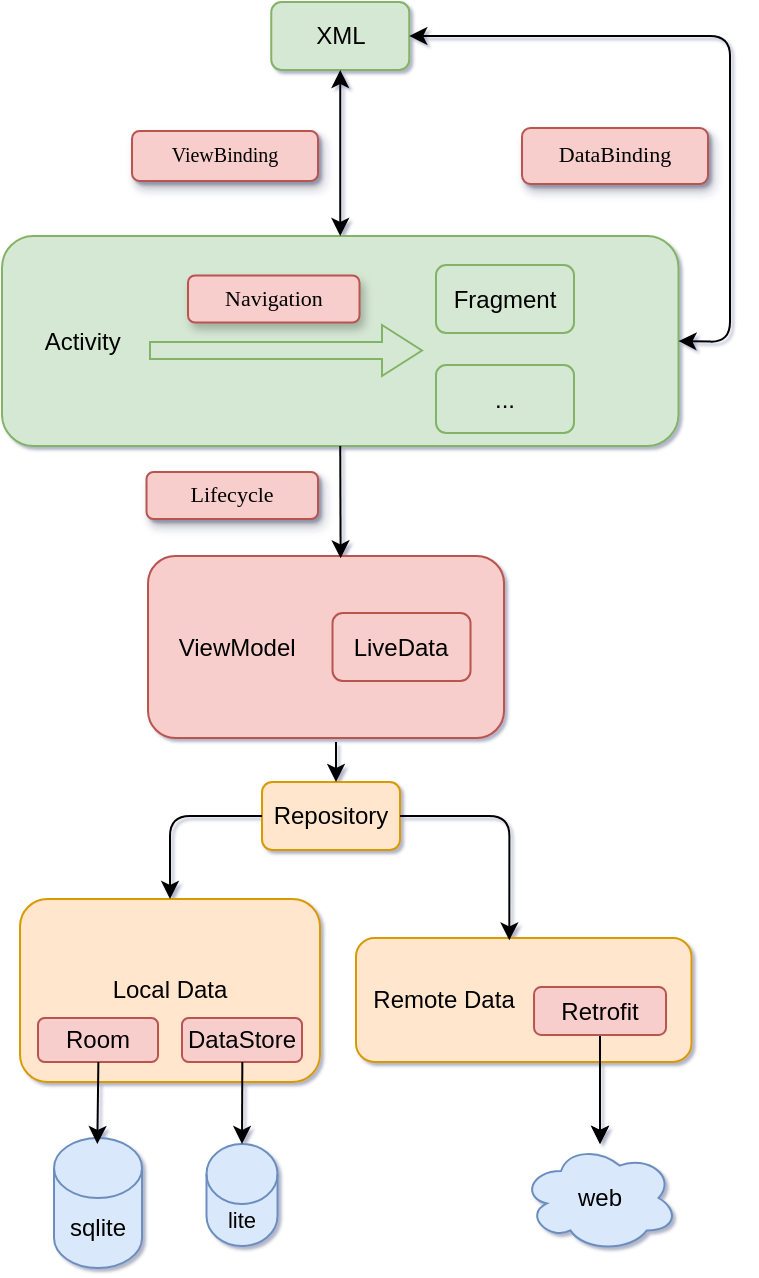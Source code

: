 <mxfile version="14.7.0" type="github"><diagram id="-6HwFWJXxT8rxsgsdroG" name="Page-1"><mxGraphModel dx="1360" dy="802" grid="0" gridSize="10" guides="1" tooltips="1" connect="1" arrows="1" fold="1" page="1" pageScale="1" pageWidth="827" pageHeight="1169" background="none" math="0" shadow="1"><root><mxCell id="0"/><mxCell id="1" parent="0"/><mxCell id="ARzr6RcY8fcKUjKjdXxR-44" value="&lt;div&gt;&lt;span&gt;&amp;nbsp; Remote Data&lt;/span&gt;&lt;/div&gt;" style="rounded=1;whiteSpace=wrap;html=1;align=left;strokeColor=#d79b00;fillColor=#ffe6cc;" parent="1" vertex="1"><mxGeometry x="383" y="657" width="167.75" height="62" as="geometry"/></mxCell><mxCell id="ARzr6RcY8fcKUjKjdXxR-23" value="&lt;div style=&quot;text-align: justify&quot;&gt;&lt;span&gt;Local Data&lt;/span&gt;&lt;/div&gt;" style="rounded=1;whiteSpace=wrap;html=1;align=center;strokeColor=#d79b00;fillColor=#ffe6cc;" parent="1" vertex="1"><mxGeometry x="215.01" y="637.5" width="149.99" height="91.5" as="geometry"/></mxCell><mxCell id="ARzr6RcY8fcKUjKjdXxR-1" value="&amp;nbsp; &amp;nbsp; &amp;nbsp; Activity" style="rounded=1;whiteSpace=wrap;html=1;align=left;strokeColor=#82b366;fillColor=#d5e8d4;" parent="1" vertex="1"><mxGeometry x="206" y="306" width="338.25" height="105" as="geometry"/></mxCell><mxCell id="ARzr6RcY8fcKUjKjdXxR-2" value="XML" style="rounded=1;whiteSpace=wrap;html=1;strokeColor=#82b366;fillColor=#d5e8d4;" parent="1" vertex="1"><mxGeometry x="340.63" y="189" width="69" height="34" as="geometry"/></mxCell><mxCell id="ARzr6RcY8fcKUjKjdXxR-3" value="..." style="rounded=1;whiteSpace=wrap;html=1;strokeColor=#82b366;fillColor=#d5e8d4;" parent="1" vertex="1"><mxGeometry x="423" y="370.5" width="69" height="34" as="geometry"/></mxCell><mxCell id="ARzr6RcY8fcKUjKjdXxR-4" value="Fragment" style="rounded=1;whiteSpace=wrap;html=1;strokeColor=#82b366;fillColor=#d5e8d4;" parent="1" vertex="1"><mxGeometry x="423" y="320.5" width="69" height="34" as="geometry"/></mxCell><mxCell id="ARzr6RcY8fcKUjKjdXxR-38" value="" style="edgeStyle=none;rounded=0;orthogonalLoop=1;jettySize=auto;html=1;" parent="1" source="ARzr6RcY8fcKUjKjdXxR-5" target="ARzr6RcY8fcKUjKjdXxR-12" edge="1"><mxGeometry relative="1" as="geometry"/></mxCell><mxCell id="ARzr6RcY8fcKUjKjdXxR-39" value="" style="edgeStyle=none;rounded=0;orthogonalLoop=1;jettySize=auto;html=1;" parent="1" source="ARzr6RcY8fcKUjKjdXxR-5" target="ARzr6RcY8fcKUjKjdXxR-12" edge="1"><mxGeometry relative="1" as="geometry"/></mxCell><mxCell id="ARzr6RcY8fcKUjKjdXxR-5" value="Retrofit" style="rounded=1;whiteSpace=wrap;html=1;fillColor=#f8cecc;strokeColor=#b85450;" parent="1" vertex="1"><mxGeometry x="472.02" y="681.5" width="65.99" height="24" as="geometry"/></mxCell><mxCell id="ARzr6RcY8fcKUjKjdXxR-6" value="Room" style="rounded=1;whiteSpace=wrap;html=1;fillColor=#f8cecc;strokeColor=#b85450;" parent="1" vertex="1"><mxGeometry x="224.01" y="697" width="60" height="22" as="geometry"/></mxCell><mxCell id="ARzr6RcY8fcKUjKjdXxR-7" value="Repository" style="rounded=1;whiteSpace=wrap;html=1;strokeColor=#d79b00;fillColor=#ffe6cc;" parent="1" vertex="1"><mxGeometry x="336.01" y="579" width="69" height="34" as="geometry"/></mxCell><mxCell id="ARzr6RcY8fcKUjKjdXxR-8" value="&amp;nbsp; &amp;nbsp; ViewModel" style="rounded=1;whiteSpace=wrap;html=1;align=left;fillColor=#f8cecc;strokeColor=#b85450;" parent="1" vertex="1"><mxGeometry x="279.01" y="466" width="178" height="91" as="geometry"/></mxCell><mxCell id="ARzr6RcY8fcKUjKjdXxR-9" value="LiveData" style="rounded=1;whiteSpace=wrap;html=1;fillColor=#f8cecc;strokeColor=#b85450;" parent="1" vertex="1"><mxGeometry x="371.26" y="494.5" width="69" height="34" as="geometry"/></mxCell><mxCell id="ARzr6RcY8fcKUjKjdXxR-10" value="sqlite" style="shape=cylinder3;whiteSpace=wrap;html=1;boundedLbl=1;backgroundOutline=1;size=15;strokeColor=#6c8ebf;fillColor=#dae8fc;" parent="1" vertex="1"><mxGeometry x="232.01" y="757" width="44" height="65" as="geometry"/></mxCell><mxCell id="ARzr6RcY8fcKUjKjdXxR-12" value="web" style="ellipse;shape=cloud;whiteSpace=wrap;html=1;strokeColor=#6c8ebf;fillColor=#dae8fc;" parent="1" vertex="1"><mxGeometry x="466.01" y="760" width="78" height="54" as="geometry"/></mxCell><mxCell id="ARzr6RcY8fcKUjKjdXxR-18" value="&lt;font style=&quot;line-height: 70% ; font-size: 10px&quot; face=&quot;Lucida Console&quot;&gt;ViewBinding&lt;/font&gt;" style="text;html=1;align=center;verticalAlign=middle;whiteSpace=wrap;rounded=1;fontSize=7;shadow=1;fillColor=#f8cecc;strokeColor=#b85450;" parent="1" vertex="1"><mxGeometry x="271.01" y="253.5" width="93" height="25" as="geometry"/></mxCell><mxCell id="ARzr6RcY8fcKUjKjdXxR-19" value="&lt;font style=&quot;font-size: 11px ; line-height: 70%&quot; face=&quot;Lucida Console&quot;&gt;DataBinding&lt;/font&gt;" style="text;html=1;align=center;verticalAlign=middle;whiteSpace=wrap;rounded=1;fontSize=7;shadow=1;fillColor=#f8cecc;strokeColor=#b85450;" parent="1" vertex="1"><mxGeometry x="466.01" y="252" width="93" height="28" as="geometry"/></mxCell><mxCell id="ARzr6RcY8fcKUjKjdXxR-21" value="&lt;font style=&quot;font-size: 11px&quot;&gt;lite&lt;/font&gt;" style="shape=cylinder3;whiteSpace=wrap;html=1;boundedLbl=1;backgroundOutline=1;size=15;strokeColor=#6c8ebf;fillColor=#dae8fc;" parent="1" vertex="1"><mxGeometry x="308.25" y="760" width="35.5" height="51" as="geometry"/></mxCell><mxCell id="ARzr6RcY8fcKUjKjdXxR-22" value="DataStore" style="rounded=1;whiteSpace=wrap;html=1;fillColor=#f8cecc;strokeColor=#b85450;" parent="1" vertex="1"><mxGeometry x="296" y="697" width="60" height="22" as="geometry"/></mxCell><mxCell id="ARzr6RcY8fcKUjKjdXxR-24" value="" style="html=1;shadow=0;dashed=0;align=center;verticalAlign=middle;shape=mxgraph.arrows2.arrow;dy=0.67;dx=20;notch=0;fillColor=#d5e8d4;strokeColor=#82b366;" parent="1" vertex="1"><mxGeometry x="280" y="350.5" width="136" height="25.5" as="geometry"/></mxCell><mxCell id="ARzr6RcY8fcKUjKjdXxR-26" value="&lt;font style=&quot;font-size: 11px ; line-height: 70%&quot; face=&quot;Lucida Console&quot;&gt;Navigation&lt;/font&gt;" style="text;html=1;align=center;verticalAlign=middle;whiteSpace=wrap;rounded=1;fontSize=7;shadow=1;fillColor=#f8cecc;strokeColor=#b85450;" parent="1" vertex="1"><mxGeometry x="299" y="325.75" width="85.75" height="23.5" as="geometry"/></mxCell><mxCell id="ARzr6RcY8fcKUjKjdXxR-27" value="" style="endArrow=classic;startArrow=classic;html=1;entryX=0.5;entryY=1;entryDx=0;entryDy=0;" parent="1" source="ARzr6RcY8fcKUjKjdXxR-1" target="ARzr6RcY8fcKUjKjdXxR-2" edge="1"><mxGeometry width="50" height="50" relative="1" as="geometry"><mxPoint x="379.26" y="264" as="sourcePoint"/><mxPoint x="429.26" y="214" as="targetPoint"/></mxGeometry></mxCell><mxCell id="ARzr6RcY8fcKUjKjdXxR-28" value="" style="endArrow=classic;startArrow=classic;html=1;exitX=1;exitY=0.5;exitDx=0;exitDy=0;entryX=1;entryY=0.5;entryDx=0;entryDy=0;" parent="1" source="ARzr6RcY8fcKUjKjdXxR-1" target="ARzr6RcY8fcKUjKjdXxR-2" edge="1"><mxGeometry width="50" height="50" relative="1" as="geometry"><mxPoint x="351.01" y="410" as="sourcePoint"/><mxPoint x="517.01" y="222" as="targetPoint"/><Array as="points"><mxPoint x="570" y="359"/><mxPoint x="570.01" y="278"/><mxPoint x="570.01" y="206"/><mxPoint x="522.01" y="206"/></Array></mxGeometry></mxCell><mxCell id="ARzr6RcY8fcKUjKjdXxR-29" value="" style="endArrow=classic;html=1;entryX=0.541;entryY=0.013;entryDx=0;entryDy=0;entryPerimeter=0;exitX=0.5;exitY=1;exitDx=0;exitDy=0;" parent="1" source="ARzr6RcY8fcKUjKjdXxR-1" target="ARzr6RcY8fcKUjKjdXxR-8" edge="1"><mxGeometry width="50" height="50" relative="1" as="geometry"><mxPoint x="375.01" y="433" as="sourcePoint"/><mxPoint x="401.01" y="429" as="targetPoint"/></mxGeometry></mxCell><mxCell id="ARzr6RcY8fcKUjKjdXxR-30" value="" style="endArrow=classic;html=1;" parent="1" edge="1"><mxGeometry width="50" height="50" relative="1" as="geometry"><mxPoint x="373.01" y="559" as="sourcePoint"/><mxPoint x="373.01" y="579" as="targetPoint"/></mxGeometry></mxCell><mxCell id="ARzr6RcY8fcKUjKjdXxR-32" value="" style="edgeStyle=segmentEdgeStyle;endArrow=classic;html=1;entryX=0.5;entryY=0;entryDx=0;entryDy=0;exitX=0;exitY=0.5;exitDx=0;exitDy=0;" parent="1" source="ARzr6RcY8fcKUjKjdXxR-7" target="ARzr6RcY8fcKUjKjdXxR-23" edge="1"><mxGeometry width="50" height="50" relative="1" as="geometry"><mxPoint x="226.51" y="617" as="sourcePoint"/><mxPoint x="276.51" y="567" as="targetPoint"/></mxGeometry></mxCell><mxCell id="ARzr6RcY8fcKUjKjdXxR-33" value="" style="edgeStyle=segmentEdgeStyle;endArrow=classic;html=1;exitX=1;exitY=0.5;exitDx=0;exitDy=0;entryX=0.457;entryY=0.019;entryDx=0;entryDy=0;entryPerimeter=0;" parent="1" source="ARzr6RcY8fcKUjKjdXxR-7" target="ARzr6RcY8fcKUjKjdXxR-44" edge="1"><mxGeometry width="50" height="50" relative="1" as="geometry"><mxPoint x="517.01" y="585" as="sourcePoint"/><mxPoint x="460" y="650" as="targetPoint"/><Array as="points"><mxPoint x="460" y="596"/></Array></mxGeometry></mxCell><mxCell id="ARzr6RcY8fcKUjKjdXxR-35" value="" style="endArrow=classic;html=1;" parent="1" edge="1"><mxGeometry width="50" height="50" relative="1" as="geometry"><mxPoint x="254.18" y="719" as="sourcePoint"/><mxPoint x="253.67" y="760" as="targetPoint"/></mxGeometry></mxCell><mxCell id="ARzr6RcY8fcKUjKjdXxR-36" value="" style="endArrow=classic;html=1;" parent="1" edge="1"><mxGeometry width="50" height="50" relative="1" as="geometry"><mxPoint x="326.17" y="719" as="sourcePoint"/><mxPoint x="326" y="760" as="targetPoint"/></mxGeometry></mxCell><mxCell id="ARzr6RcY8fcKUjKjdXxR-43" value="&lt;font style=&quot;font-size: 11px ; line-height: 70%&quot; face=&quot;Lucida Console&quot;&gt;Lifecycle&lt;/font&gt;" style="text;html=1;align=center;verticalAlign=middle;whiteSpace=wrap;rounded=1;fontSize=7;shadow=1;fillColor=#f8cecc;strokeColor=#b85450;" parent="1" vertex="1"><mxGeometry x="278.26" y="424" width="85.75" height="23.5" as="geometry"/></mxCell></root></mxGraphModel></diagram></mxfile>